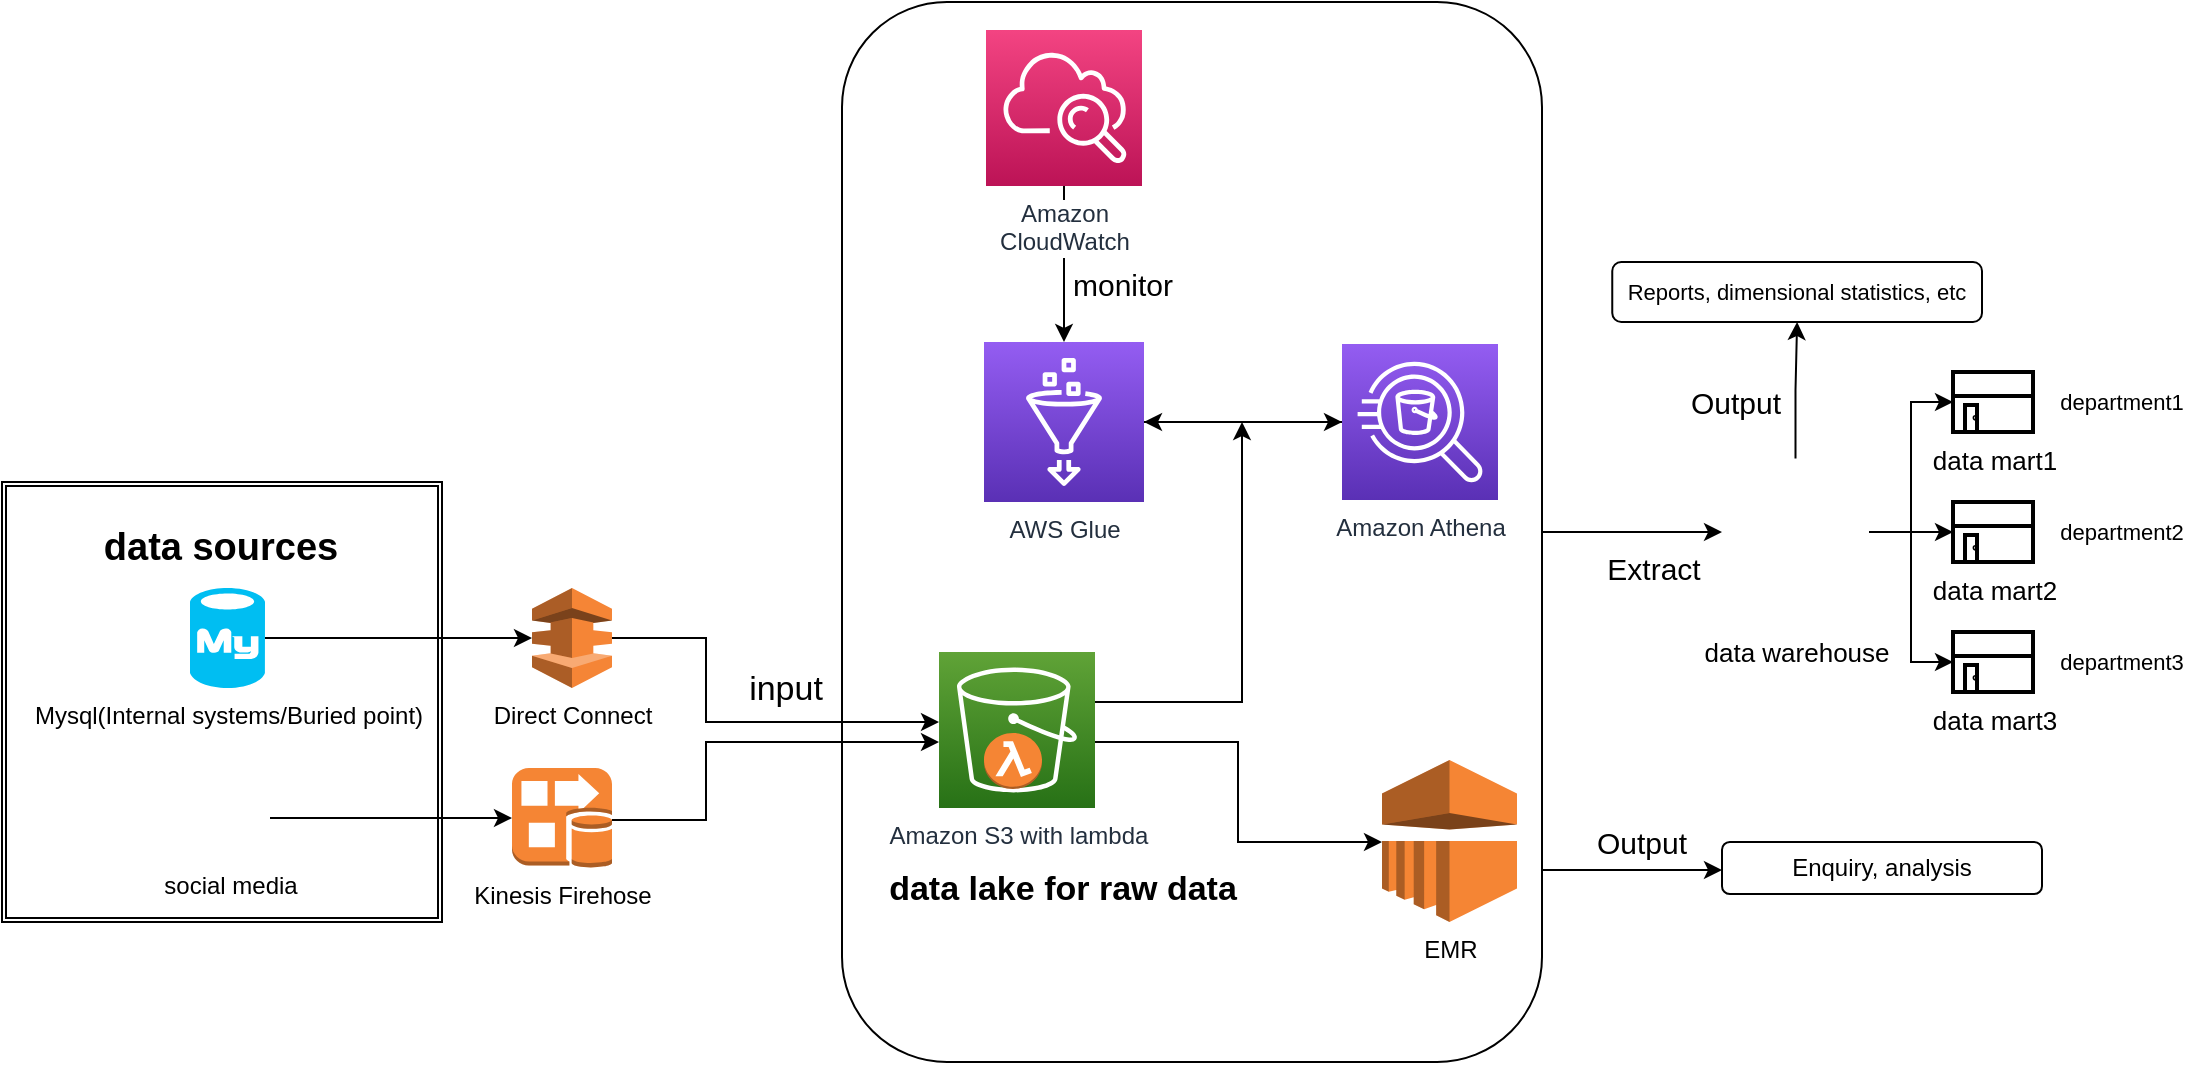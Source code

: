 <mxfile version="16.5.6" type="github">
  <diagram id="Ht1M8jgEwFfnCIfOTk4-" name="Page-1">
    <mxGraphModel dx="2403" dy="803" grid="1" gridSize="10" guides="1" tooltips="1" connect="1" arrows="1" fold="1" page="1" pageScale="1" pageWidth="1169" pageHeight="827" math="0" shadow="0">
      <root>
        <mxCell id="0" />
        <mxCell id="1" parent="0" />
        <mxCell id="uFQV2wClcm7ByzA2WsBp-75" style="edgeStyle=orthogonalEdgeStyle;rounded=0;orthogonalLoop=1;jettySize=auto;html=1;fontSize=15;" edge="1" parent="1" source="uFQV2wClcm7ByzA2WsBp-74" target="uFQV2wClcm7ByzA2WsBp-63">
          <mxGeometry relative="1" as="geometry" />
        </mxCell>
        <mxCell id="uFQV2wClcm7ByzA2WsBp-90" value="" style="edgeStyle=orthogonalEdgeStyle;rounded=0;orthogonalLoop=1;jettySize=auto;html=1;fontSize=11;" edge="1" parent="1" source="uFQV2wClcm7ByzA2WsBp-74" target="uFQV2wClcm7ByzA2WsBp-89">
          <mxGeometry relative="1" as="geometry">
            <Array as="points">
              <mxPoint x="790" y="444" />
              <mxPoint x="790" y="444" />
            </Array>
          </mxGeometry>
        </mxCell>
        <mxCell id="uFQV2wClcm7ByzA2WsBp-74" value="" style="rounded=1;whiteSpace=wrap;html=1;fontSize=17;" vertex="1" parent="1">
          <mxGeometry x="400" y="10" width="350" height="530" as="geometry" />
        </mxCell>
        <mxCell id="uFQV2wClcm7ByzA2WsBp-21" value="" style="shape=ext;double=1;whiteSpace=wrap;html=1;aspect=fixed;" vertex="1" parent="1">
          <mxGeometry x="-20" y="250" width="220" height="220" as="geometry" />
        </mxCell>
        <mxCell id="uFQV2wClcm7ByzA2WsBp-59" style="edgeStyle=orthogonalEdgeStyle;rounded=0;orthogonalLoop=1;jettySize=auto;html=1;fontSize=23;" edge="1" parent="1" source="UEzPUAAOIrF-is8g5C7q-116" target="uFQV2wClcm7ByzA2WsBp-2">
          <mxGeometry relative="1" as="geometry">
            <Array as="points">
              <mxPoint x="598" y="380" />
              <mxPoint x="598" y="430" />
            </Array>
          </mxGeometry>
        </mxCell>
        <mxCell id="uFQV2wClcm7ByzA2WsBp-60" style="edgeStyle=orthogonalEdgeStyle;rounded=0;orthogonalLoop=1;jettySize=auto;html=1;fontSize=23;" edge="1" parent="1" source="UEzPUAAOIrF-is8g5C7q-116">
          <mxGeometry relative="1" as="geometry">
            <mxPoint x="600" y="220" as="targetPoint" />
            <Array as="points">
              <mxPoint x="600" y="360" />
            </Array>
          </mxGeometry>
        </mxCell>
        <mxCell id="UEzPUAAOIrF-is8g5C7q-116" value="Amazon S3 with lambda" style="outlineConnect=0;fontColor=#232F3E;gradientColor=#60A337;gradientDirection=north;fillColor=#277116;strokeColor=#ffffff;dashed=0;verticalLabelPosition=bottom;verticalAlign=top;align=center;html=1;fontSize=12;fontStyle=0;aspect=fixed;shape=mxgraph.aws4.resourceIcon;resIcon=mxgraph.aws4.s3;labelBackgroundColor=#ffffff;" parent="1" vertex="1">
          <mxGeometry x="448.5" y="335" width="78" height="78" as="geometry" />
        </mxCell>
        <mxCell id="uFQV2wClcm7ByzA2WsBp-57" value="" style="edgeStyle=orthogonalEdgeStyle;rounded=0;orthogonalLoop=1;jettySize=auto;html=1;fontSize=23;" edge="1" parent="1" source="UEzPUAAOIrF-is8g5C7q-117" target="UEzPUAAOIrF-is8g5C7q-118">
          <mxGeometry relative="1" as="geometry" />
        </mxCell>
        <mxCell id="UEzPUAAOIrF-is8g5C7q-117" value="AWS Glue" style="outlineConnect=0;fontColor=#232F3E;gradientColor=#945DF2;gradientDirection=north;fillColor=#5A30B5;strokeColor=#ffffff;dashed=0;verticalLabelPosition=bottom;verticalAlign=top;align=center;html=1;fontSize=12;fontStyle=0;aspect=fixed;shape=mxgraph.aws4.resourceIcon;resIcon=mxgraph.aws4.glue;labelBackgroundColor=#ffffff;" parent="1" vertex="1">
          <mxGeometry x="471" y="180" width="80" height="80" as="geometry" />
        </mxCell>
        <mxCell id="uFQV2wClcm7ByzA2WsBp-58" style="edgeStyle=orthogonalEdgeStyle;rounded=0;orthogonalLoop=1;jettySize=auto;html=1;fontSize=23;" edge="1" parent="1" source="UEzPUAAOIrF-is8g5C7q-118" target="UEzPUAAOIrF-is8g5C7q-117">
          <mxGeometry relative="1" as="geometry" />
        </mxCell>
        <mxCell id="UEzPUAAOIrF-is8g5C7q-118" value="Amazon Athena" style="outlineConnect=0;fontColor=#232F3E;gradientColor=#945DF2;gradientDirection=north;fillColor=#5A30B5;strokeColor=#ffffff;dashed=0;verticalLabelPosition=bottom;verticalAlign=top;align=center;html=1;fontSize=12;fontStyle=0;aspect=fixed;shape=mxgraph.aws4.resourceIcon;resIcon=mxgraph.aws4.athena;labelBackgroundColor=#ffffff;" parent="1" vertex="1">
          <mxGeometry x="650" y="181" width="78" height="78" as="geometry" />
        </mxCell>
        <mxCell id="uFQV2wClcm7ByzA2WsBp-55" style="edgeStyle=orthogonalEdgeStyle;rounded=0;orthogonalLoop=1;jettySize=auto;html=1;fontSize=23;" edge="1" parent="1" source="UEzPUAAOIrF-is8g5C7q-121" target="UEzPUAAOIrF-is8g5C7q-117">
          <mxGeometry relative="1" as="geometry" />
        </mxCell>
        <mxCell id="UEzPUAAOIrF-is8g5C7q-121" value="Amazon&lt;br&gt;CloudWatch&lt;br&gt;" style="outlineConnect=0;fontColor=#232F3E;gradientColor=#F34482;gradientDirection=north;fillColor=#BC1356;strokeColor=#ffffff;dashed=0;verticalLabelPosition=bottom;verticalAlign=top;align=center;html=1;fontSize=12;fontStyle=0;aspect=fixed;shape=mxgraph.aws4.resourceIcon;resIcon=mxgraph.aws4.cloudwatch;labelBackgroundColor=#ffffff;" parent="1" vertex="1">
          <mxGeometry x="472.0" y="24" width="78" height="78" as="geometry" />
        </mxCell>
        <mxCell id="uFQV2wClcm7ByzA2WsBp-2" value="EMR" style="outlineConnect=0;dashed=0;verticalLabelPosition=bottom;verticalAlign=top;align=center;html=1;shape=mxgraph.aws3.emr;fillColor=#F58534;gradientColor=none;" vertex="1" parent="1">
          <mxGeometry x="670" y="389" width="67.5" height="81" as="geometry" />
        </mxCell>
        <mxCell id="uFQV2wClcm7ByzA2WsBp-40" style="edgeStyle=orthogonalEdgeStyle;rounded=0;orthogonalLoop=1;jettySize=auto;html=1;exitX=1;exitY=0.5;exitDx=0;exitDy=0;exitPerimeter=0;fontSize=23;" edge="1" parent="1" source="uFQV2wClcm7ByzA2WsBp-3" target="UEzPUAAOIrF-is8g5C7q-116">
          <mxGeometry relative="1" as="geometry">
            <Array as="points">
              <mxPoint x="332" y="328" />
              <mxPoint x="332" y="370" />
            </Array>
          </mxGeometry>
        </mxCell>
        <mxCell id="uFQV2wClcm7ByzA2WsBp-3" value="Direct Connect" style="outlineConnect=0;dashed=0;verticalLabelPosition=bottom;verticalAlign=top;align=center;html=1;shape=mxgraph.aws3.direct_connect;fillColor=#F58536;gradientColor=none;" vertex="1" parent="1">
          <mxGeometry x="245" y="303" width="40" height="50" as="geometry" />
        </mxCell>
        <mxCell id="uFQV2wClcm7ByzA2WsBp-42" style="edgeStyle=orthogonalEdgeStyle;rounded=0;orthogonalLoop=1;jettySize=auto;html=1;exitX=1;exitY=0.52;exitDx=0;exitDy=0;exitPerimeter=0;fontSize=23;" edge="1" parent="1" source="uFQV2wClcm7ByzA2WsBp-6" target="UEzPUAAOIrF-is8g5C7q-116">
          <mxGeometry relative="1" as="geometry">
            <Array as="points">
              <mxPoint x="332" y="419" />
              <mxPoint x="332" y="380" />
            </Array>
          </mxGeometry>
        </mxCell>
        <mxCell id="uFQV2wClcm7ByzA2WsBp-6" value="Kinesis Firehose" style="outlineConnect=0;dashed=0;verticalLabelPosition=bottom;verticalAlign=top;align=center;html=1;shape=mxgraph.aws3.kinesis_firehose;fillColor=#F58534;gradientColor=none;" vertex="1" parent="1">
          <mxGeometry x="235" y="393" width="50" height="50" as="geometry" />
        </mxCell>
        <mxCell id="uFQV2wClcm7ByzA2WsBp-44" style="edgeStyle=orthogonalEdgeStyle;rounded=0;orthogonalLoop=1;jettySize=auto;html=1;entryX=0;entryY=0.5;entryDx=0;entryDy=0;entryPerimeter=0;fontSize=23;" edge="1" parent="1" source="uFQV2wClcm7ByzA2WsBp-8" target="uFQV2wClcm7ByzA2WsBp-3">
          <mxGeometry relative="1" as="geometry" />
        </mxCell>
        <mxCell id="uFQV2wClcm7ByzA2WsBp-8" value="Mysql(Internal systems/Buried point)" style="verticalLabelPosition=bottom;html=1;verticalAlign=top;align=center;strokeColor=none;fillColor=#00BEF2;shape=mxgraph.azure.mysql_database;" vertex="1" parent="1">
          <mxGeometry x="74" y="303" width="37.5" height="50" as="geometry" />
        </mxCell>
        <mxCell id="uFQV2wClcm7ByzA2WsBp-43" style="edgeStyle=orthogonalEdgeStyle;rounded=0;orthogonalLoop=1;jettySize=auto;html=1;entryX=0;entryY=0.5;entryDx=0;entryDy=0;entryPerimeter=0;fontSize=23;" edge="1" parent="1" source="uFQV2wClcm7ByzA2WsBp-16" target="uFQV2wClcm7ByzA2WsBp-6">
          <mxGeometry relative="1" as="geometry" />
        </mxCell>
        <mxCell id="uFQV2wClcm7ByzA2WsBp-16" value="social media" style="shape=image;html=1;verticalAlign=top;verticalLabelPosition=bottom;labelBackgroundColor=#ffffff;imageAspect=0;aspect=fixed;image=https://cdn4.iconfinder.com/data/icons/social-media-flat-7/64/Social-media_Twitter-128.png" vertex="1" parent="1">
          <mxGeometry x="74" y="398" width="40" height="40" as="geometry" />
        </mxCell>
        <mxCell id="uFQV2wClcm7ByzA2WsBp-23" value="data sources" style="text;strokeColor=none;fillColor=none;html=1;fontSize=19;fontStyle=1;verticalAlign=middle;align=center;" vertex="1" parent="1">
          <mxGeometry x="64" y="268" width="50" height="30" as="geometry" />
        </mxCell>
        <mxCell id="uFQV2wClcm7ByzA2WsBp-48" value="input" style="text;html=1;strokeColor=none;fillColor=none;align=center;verticalAlign=middle;whiteSpace=wrap;rounded=0;fontSize=17;" vertex="1" parent="1">
          <mxGeometry x="342" y="339" width="60" height="30" as="geometry" />
        </mxCell>
        <mxCell id="uFQV2wClcm7ByzA2WsBp-50" value="data lake for raw data" style="text;html=1;strokeColor=none;fillColor=none;align=center;verticalAlign=middle;whiteSpace=wrap;rounded=0;fontSize=17;fontStyle=1" vertex="1" parent="1">
          <mxGeometry x="390" y="450" width="241" height="8" as="geometry" />
        </mxCell>
        <mxCell id="uFQV2wClcm7ByzA2WsBp-52" value="" style="outlineConnect=0;dashed=0;verticalLabelPosition=bottom;verticalAlign=top;align=center;html=1;shape=mxgraph.aws3.lambda_function;fillColor=#F58534;gradientColor=none;fontSize=23;" vertex="1" parent="1">
          <mxGeometry x="471" y="375.5" width="29" height="28" as="geometry" />
        </mxCell>
        <mxCell id="uFQV2wClcm7ByzA2WsBp-56" value="monitor" style="text;html=1;strokeColor=none;fillColor=none;align=center;verticalAlign=middle;whiteSpace=wrap;rounded=0;fontSize=15;" vertex="1" parent="1">
          <mxGeometry x="420" y="140" width="241" height="22" as="geometry" />
        </mxCell>
        <mxCell id="uFQV2wClcm7ByzA2WsBp-71" value="" style="edgeStyle=orthogonalEdgeStyle;rounded=0;orthogonalLoop=1;jettySize=auto;html=1;fontSize=13;" edge="1" parent="1" source="uFQV2wClcm7ByzA2WsBp-63" target="uFQV2wClcm7ByzA2WsBp-68">
          <mxGeometry relative="1" as="geometry" />
        </mxCell>
        <mxCell id="uFQV2wClcm7ByzA2WsBp-72" style="edgeStyle=orthogonalEdgeStyle;rounded=0;orthogonalLoop=1;jettySize=auto;html=1;entryX=0;entryY=0.5;entryDx=0;entryDy=0;fontSize=13;" edge="1" parent="1" source="uFQV2wClcm7ByzA2WsBp-63" target="uFQV2wClcm7ByzA2WsBp-64">
          <mxGeometry relative="1" as="geometry" />
        </mxCell>
        <mxCell id="uFQV2wClcm7ByzA2WsBp-73" style="edgeStyle=orthogonalEdgeStyle;rounded=0;orthogonalLoop=1;jettySize=auto;html=1;entryX=0;entryY=0.5;entryDx=0;entryDy=0;fontSize=13;" edge="1" parent="1" source="uFQV2wClcm7ByzA2WsBp-63" target="uFQV2wClcm7ByzA2WsBp-69">
          <mxGeometry relative="1" as="geometry" />
        </mxCell>
        <mxCell id="uFQV2wClcm7ByzA2WsBp-80" style="edgeStyle=orthogonalEdgeStyle;rounded=0;orthogonalLoop=1;jettySize=auto;html=1;fontSize=11;" edge="1" parent="1" source="uFQV2wClcm7ByzA2WsBp-63" target="uFQV2wClcm7ByzA2WsBp-81">
          <mxGeometry relative="1" as="geometry">
            <mxPoint x="876.75" y="400" as="targetPoint" />
          </mxGeometry>
        </mxCell>
        <mxCell id="uFQV2wClcm7ByzA2WsBp-63" value="&lt;font style=&quot;font-size: 13px&quot;&gt;data warehouse&lt;/font&gt;" style="shape=image;html=1;verticalAlign=top;verticalLabelPosition=bottom;labelBackgroundColor=#ffffff;imageAspect=0;aspect=fixed;image=https://cdn1.iconfinder.com/data/icons/2-building-line-filled/614/Warehouse-128.png;fontSize=23;" vertex="1" parent="1">
          <mxGeometry x="840" y="238.25" width="73.5" height="73.5" as="geometry" />
        </mxCell>
        <mxCell id="uFQV2wClcm7ByzA2WsBp-64" value="data mart1" style="verticalLabelPosition=bottom;html=1;verticalAlign=top;strokeWidth=2;shape=mxgraph.lean_mapping.warehouse;fontSize=13;" vertex="1" parent="1">
          <mxGeometry x="955.5" y="195" width="40" height="30" as="geometry" />
        </mxCell>
        <mxCell id="uFQV2wClcm7ByzA2WsBp-68" value="data mart2" style="verticalLabelPosition=bottom;html=1;verticalAlign=top;strokeWidth=2;shape=mxgraph.lean_mapping.warehouse;fontSize=13;" vertex="1" parent="1">
          <mxGeometry x="955.5" y="260" width="40" height="30" as="geometry" />
        </mxCell>
        <mxCell id="uFQV2wClcm7ByzA2WsBp-69" value="data mart3" style="verticalLabelPosition=bottom;html=1;verticalAlign=top;strokeWidth=2;shape=mxgraph.lean_mapping.warehouse;fontSize=13;" vertex="1" parent="1">
          <mxGeometry x="955.5" y="325" width="40" height="30" as="geometry" />
        </mxCell>
        <mxCell id="uFQV2wClcm7ByzA2WsBp-76" value="Extract" style="text;html=1;strokeColor=none;fillColor=none;align=center;verticalAlign=middle;whiteSpace=wrap;rounded=0;fontSize=15;" vertex="1" parent="1">
          <mxGeometry x="776" y="278" width="60" height="30" as="geometry" />
        </mxCell>
        <mxCell id="uFQV2wClcm7ByzA2WsBp-77" value="department1" style="text;html=1;strokeColor=none;fillColor=none;align=center;verticalAlign=middle;whiteSpace=wrap;rounded=0;fontSize=11;" vertex="1" parent="1">
          <mxGeometry x="1010" y="195" width="60" height="30" as="geometry" />
        </mxCell>
        <mxCell id="uFQV2wClcm7ByzA2WsBp-78" value="department2" style="text;html=1;strokeColor=none;fillColor=none;align=center;verticalAlign=middle;whiteSpace=wrap;rounded=0;fontSize=11;" vertex="1" parent="1">
          <mxGeometry x="1010" y="260" width="60" height="30" as="geometry" />
        </mxCell>
        <mxCell id="uFQV2wClcm7ByzA2WsBp-79" value="department3" style="text;html=1;strokeColor=none;fillColor=none;align=center;verticalAlign=middle;whiteSpace=wrap;rounded=0;fontSize=11;" vertex="1" parent="1">
          <mxGeometry x="1010" y="325" width="60" height="30" as="geometry" />
        </mxCell>
        <mxCell id="uFQV2wClcm7ByzA2WsBp-81" value="Reports, dimensional statistics, etc" style="rounded=1;whiteSpace=wrap;html=1;fontSize=11;" vertex="1" parent="1">
          <mxGeometry x="785.13" y="140" width="184.87" height="30" as="geometry" />
        </mxCell>
        <mxCell id="uFQV2wClcm7ByzA2WsBp-82" value="Output" style="text;html=1;strokeColor=none;fillColor=none;align=center;verticalAlign=middle;whiteSpace=wrap;rounded=0;fontSize=15;" vertex="1" parent="1">
          <mxGeometry x="816.75" y="195" width="60" height="30" as="geometry" />
        </mxCell>
        <mxCell id="uFQV2wClcm7ByzA2WsBp-89" value="Enquiry, analysis" style="whiteSpace=wrap;html=1;fontSize=12;rounded=1;" vertex="1" parent="1">
          <mxGeometry x="840" y="430" width="160" height="26" as="geometry" />
        </mxCell>
        <mxCell id="uFQV2wClcm7ByzA2WsBp-91" value="Output" style="text;html=1;strokeColor=none;fillColor=none;align=center;verticalAlign=middle;whiteSpace=wrap;rounded=0;fontSize=15;" vertex="1" parent="1">
          <mxGeometry x="770" y="414.5" width="60" height="30" as="geometry" />
        </mxCell>
      </root>
    </mxGraphModel>
  </diagram>
</mxfile>

